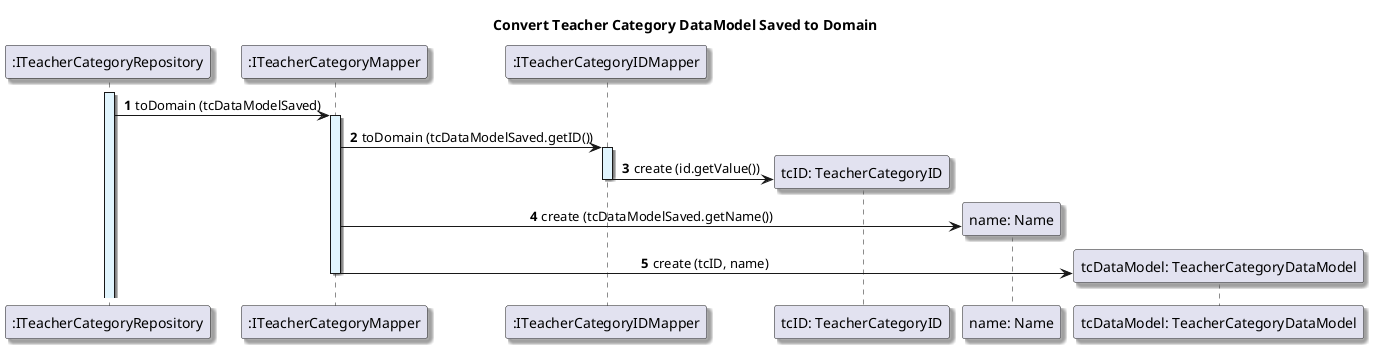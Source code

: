 @startuml

title Convert Teacher Category DataModel Saved to Domain

autonumber
skinparam {
  ActivityPadding 2
  ActivityMargin 2
  BoxPadding 2
}
skinparam defaultTextAlignment center
skinparam shadowing true

participant ":ITeacherCategoryRepository" as ITeacherCategoryRepository

activate ITeacherCategoryRepository #E1F5FE
participant ":ITeacherCategoryMapper" as tcMapper
ITeacherCategoryRepository -> tcMapper: toDomain (tcDataModelSaved)
activate tcMapper #E1F5FE

participant ":ITeacherCategoryIDMapper" as tcIDMapper
tcMapper -> tcIDMapper: toDomain (tcDataModelSaved.getID())
activate tcIDMapper #E1F5FE
create "tcID: TeacherCategoryID"
tcIDMapper -> "tcID: TeacherCategoryID": create (id.getValue())
deactivate tcIDMapper

create "name: Name"
tcMapper -> "name: Name": create (tcDataModelSaved.getName())

create "tcDataModel: TeacherCategoryDataModel"
tcMapper -> "tcDataModel: TeacherCategoryDataModel": create (tcID, name)
deactivate tcMapper
deactivate tcMapper

@enduml